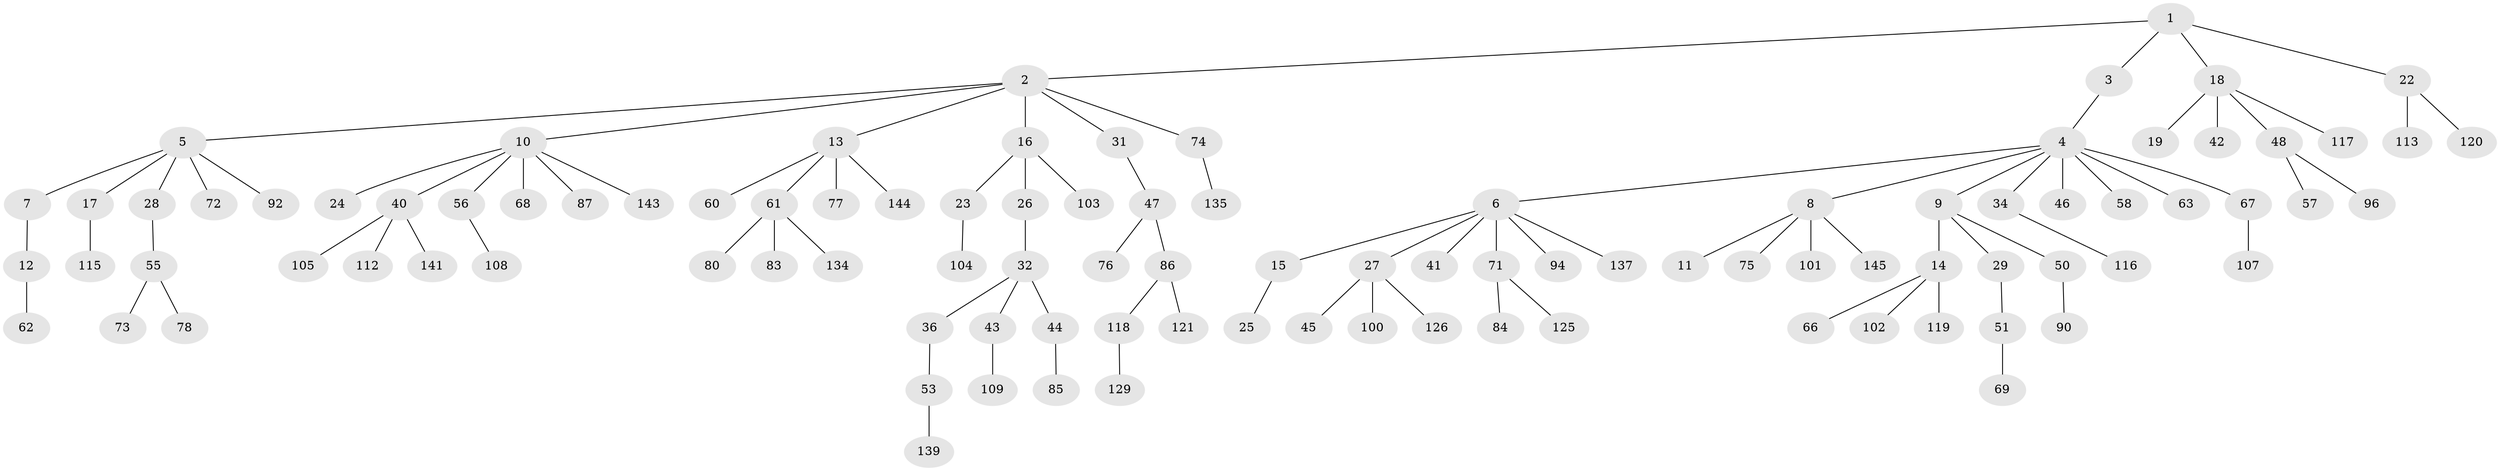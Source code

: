 // Generated by graph-tools (version 1.1) at 2025/24/03/03/25 07:24:06]
// undirected, 102 vertices, 101 edges
graph export_dot {
graph [start="1"]
  node [color=gray90,style=filled];
  1 [super="+52"];
  2 [super="+33"];
  3;
  4 [super="+30"];
  5 [super="+91"];
  6 [super="+59"];
  7;
  8 [super="+114"];
  9 [super="+35"];
  10 [super="+21"];
  11;
  12 [super="+38"];
  13 [super="+49"];
  14 [super="+95"];
  15;
  16 [super="+93"];
  17 [super="+98"];
  18 [super="+20"];
  19;
  22 [super="+65"];
  23;
  24;
  25 [super="+79"];
  26 [super="+37"];
  27 [super="+88"];
  28 [super="+39"];
  29;
  31 [super="+122"];
  32 [super="+54"];
  34;
  36 [super="+131"];
  40 [super="+99"];
  41 [super="+136"];
  42;
  43 [super="+64"];
  44;
  45;
  46;
  47;
  48;
  50 [super="+81"];
  51 [super="+70"];
  53;
  55;
  56;
  57;
  58 [super="+124"];
  60 [super="+106"];
  61 [super="+138"];
  62;
  63 [super="+128"];
  66;
  67 [super="+123"];
  68;
  69;
  71;
  72 [super="+82"];
  73;
  74 [super="+130"];
  75 [super="+110"];
  76 [super="+127"];
  77;
  78;
  80;
  83 [super="+89"];
  84;
  85;
  86 [super="+97"];
  87;
  90;
  92;
  94 [super="+133"];
  96;
  100;
  101;
  102;
  103;
  104;
  105;
  107;
  108 [super="+111"];
  109 [super="+140"];
  112;
  113;
  115;
  116;
  117 [super="+142"];
  118;
  119;
  120;
  121 [super="+132"];
  125;
  126;
  129;
  134;
  135;
  137;
  139;
  141;
  143;
  144;
  145;
  1 -- 2;
  1 -- 3;
  1 -- 18;
  1 -- 22;
  2 -- 5;
  2 -- 10;
  2 -- 13;
  2 -- 16;
  2 -- 31;
  2 -- 74;
  3 -- 4;
  4 -- 6;
  4 -- 8;
  4 -- 9;
  4 -- 46;
  4 -- 63;
  4 -- 67;
  4 -- 34;
  4 -- 58;
  5 -- 7;
  5 -- 17;
  5 -- 28;
  5 -- 72;
  5 -- 92;
  6 -- 15;
  6 -- 27;
  6 -- 41;
  6 -- 94;
  6 -- 137;
  6 -- 71;
  7 -- 12;
  8 -- 11;
  8 -- 75;
  8 -- 101;
  8 -- 145;
  9 -- 14;
  9 -- 29;
  9 -- 50;
  10 -- 24;
  10 -- 40;
  10 -- 68;
  10 -- 87;
  10 -- 143;
  10 -- 56;
  12 -- 62;
  13 -- 60;
  13 -- 144;
  13 -- 61;
  13 -- 77;
  14 -- 66;
  14 -- 102;
  14 -- 119;
  15 -- 25;
  16 -- 23;
  16 -- 26;
  16 -- 103;
  17 -- 115;
  18 -- 19;
  18 -- 48;
  18 -- 42;
  18 -- 117;
  22 -- 120;
  22 -- 113;
  23 -- 104;
  26 -- 32;
  27 -- 45;
  27 -- 100;
  27 -- 126;
  28 -- 55;
  29 -- 51;
  31 -- 47;
  32 -- 36;
  32 -- 43;
  32 -- 44;
  34 -- 116;
  36 -- 53;
  40 -- 105;
  40 -- 112;
  40 -- 141;
  43 -- 109;
  44 -- 85;
  47 -- 76;
  47 -- 86;
  48 -- 57;
  48 -- 96;
  50 -- 90;
  51 -- 69;
  53 -- 139;
  55 -- 73;
  55 -- 78;
  56 -- 108;
  61 -- 80;
  61 -- 83;
  61 -- 134;
  67 -- 107;
  71 -- 84;
  71 -- 125;
  74 -- 135;
  86 -- 121;
  86 -- 118;
  118 -- 129;
}
